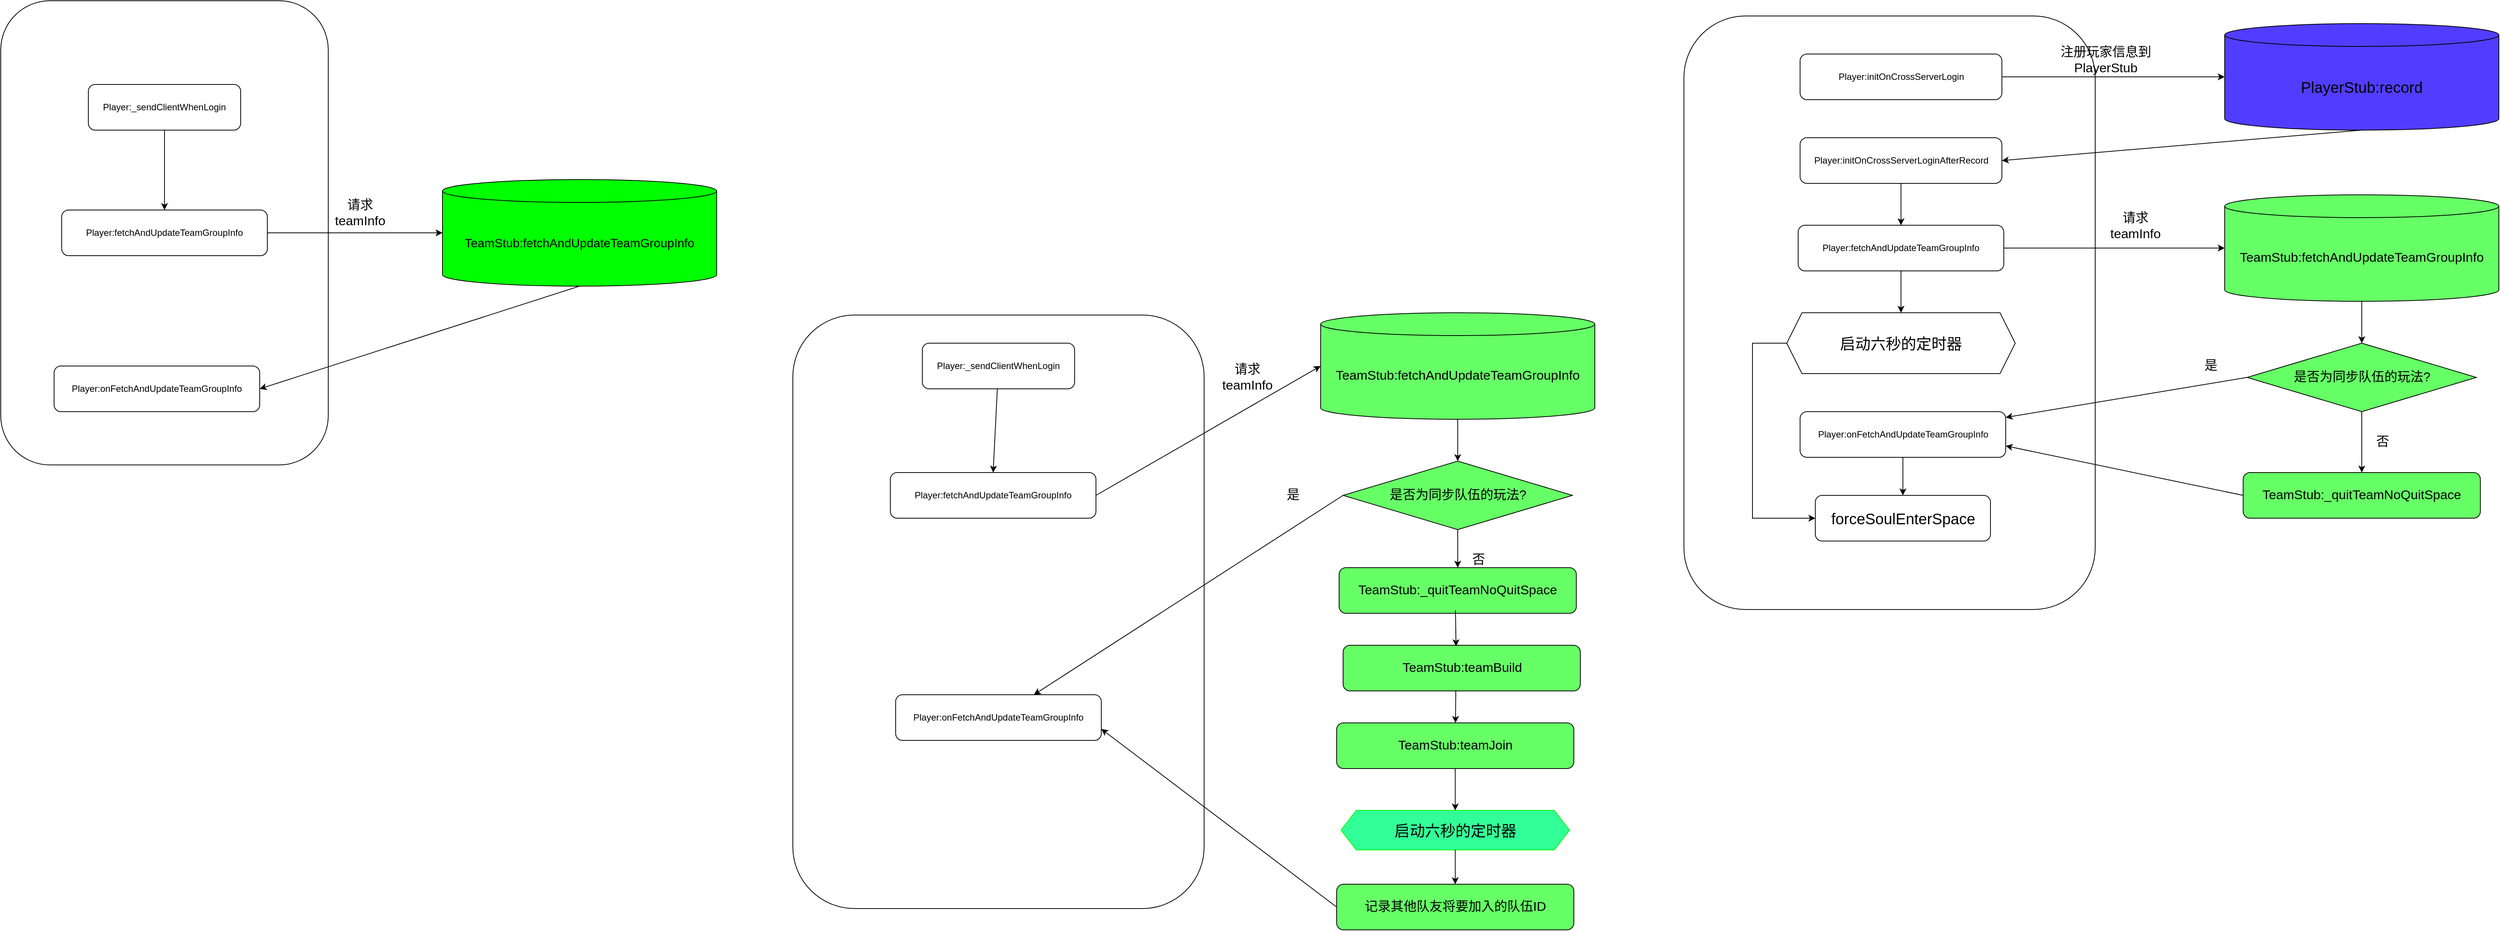<mxfile version="20.0.4" type="github">
  <diagram id="rwdfcXLqar5d2yC7gLK0" name="Page-1">
    <mxGraphModel dx="1673" dy="908" grid="0" gridSize="10" guides="1" tooltips="1" connect="1" arrows="1" fold="1" page="1" pageScale="1" pageWidth="1920" pageHeight="1200" math="0" shadow="0">
      <root>
        <mxCell id="0" />
        <mxCell id="1" parent="0" />
        <mxCell id="VfFvClQi_rvXctgVRvRW-2" value="" style="rounded=1;whiteSpace=wrap;html=1;" vertex="1" parent="1">
          <mxGeometry x="20" y="20" width="430" height="610" as="geometry" />
        </mxCell>
        <mxCell id="VfFvClQi_rvXctgVRvRW-3" value="Player:_sendClientWhenLogin" style="rounded=1;whiteSpace=wrap;html=1;" vertex="1" parent="1">
          <mxGeometry x="135" y="130" width="200" height="60" as="geometry" />
        </mxCell>
        <mxCell id="VfFvClQi_rvXctgVRvRW-6" value="&lt;font style=&quot;font-size: 16px;&quot;&gt;TeamStub:fetchAndUpdateTeamGroupInfo&lt;/font&gt;" style="shape=cylinder3;whiteSpace=wrap;html=1;boundedLbl=1;backgroundOutline=1;size=15;fillColor=#00FF00;" vertex="1" parent="1">
          <mxGeometry x="600" y="255" width="360" height="140" as="geometry" />
        </mxCell>
        <mxCell id="VfFvClQi_rvXctgVRvRW-7" value="Player:onFetchAndUpdateTeamGroupInfo" style="rounded=1;whiteSpace=wrap;html=1;" vertex="1" parent="1">
          <mxGeometry x="90" y="500" width="270" height="60" as="geometry" />
        </mxCell>
        <mxCell id="VfFvClQi_rvXctgVRvRW-10" value="" style="endArrow=classic;html=1;rounded=0;entryX=0;entryY=0.5;entryDx=0;entryDy=0;exitX=1;exitY=0.5;exitDx=0;exitDy=0;entryPerimeter=0;" edge="1" parent="1" source="VfFvClQi_rvXctgVRvRW-5" target="VfFvClQi_rvXctgVRvRW-6">
          <mxGeometry width="50" height="50" relative="1" as="geometry">
            <mxPoint x="380" y="320" as="sourcePoint" />
            <mxPoint x="380" y="390" as="targetPoint" />
          </mxGeometry>
        </mxCell>
        <mxCell id="VfFvClQi_rvXctgVRvRW-11" value="" style="endArrow=classic;html=1;rounded=0;exitX=0.5;exitY=1;exitDx=0;exitDy=0;exitPerimeter=0;entryX=1;entryY=0.5;entryDx=0;entryDy=0;" edge="1" parent="1" source="VfFvClQi_rvXctgVRvRW-6" target="VfFvClQi_rvXctgVRvRW-7">
          <mxGeometry width="50" height="50" relative="1" as="geometry">
            <mxPoint x="520" y="540" as="sourcePoint" />
            <mxPoint x="570" y="490" as="targetPoint" />
          </mxGeometry>
        </mxCell>
        <mxCell id="VfFvClQi_rvXctgVRvRW-5" value="Player:fetchAndUpdateTeamGroupInfo" style="rounded=1;whiteSpace=wrap;html=1;" vertex="1" parent="1">
          <mxGeometry x="100" y="295" width="270" height="60" as="geometry" />
        </mxCell>
        <mxCell id="VfFvClQi_rvXctgVRvRW-17" value="" style="endArrow=classic;html=1;rounded=0;exitX=0.5;exitY=1;exitDx=0;exitDy=0;entryX=0.5;entryY=0;entryDx=0;entryDy=0;" edge="1" parent="1" source="VfFvClQi_rvXctgVRvRW-3" target="VfFvClQi_rvXctgVRvRW-5">
          <mxGeometry width="50" height="50" relative="1" as="geometry">
            <mxPoint x="220" y="250" as="sourcePoint" />
            <mxPoint x="240" y="290" as="targetPoint" />
          </mxGeometry>
        </mxCell>
        <mxCell id="VfFvClQi_rvXctgVRvRW-18" value="" style="rounded=1;whiteSpace=wrap;html=1;" vertex="1" parent="1">
          <mxGeometry x="2230" y="40" width="540" height="780" as="geometry" />
        </mxCell>
        <mxCell id="VfFvClQi_rvXctgVRvRW-19" value="Player:initOnCrossServerLoginAfterRecord" style="rounded=1;whiteSpace=wrap;html=1;" vertex="1" parent="1">
          <mxGeometry x="2382.5" y="200" width="265" height="60" as="geometry" />
        </mxCell>
        <mxCell id="VfFvClQi_rvXctgVRvRW-20" value="&lt;font style=&quot;font-size: 17px;&quot;&gt;TeamStub:fetchAndUpdateTeamGroupInfo&lt;/font&gt;" style="shape=cylinder3;whiteSpace=wrap;html=1;boundedLbl=1;backgroundOutline=1;size=15;fillColor=#66FF66;" vertex="1" parent="1">
          <mxGeometry x="2940" y="275" width="360" height="140" as="geometry" />
        </mxCell>
        <mxCell id="VfFvClQi_rvXctgVRvRW-21" value="Player:onFetchAndUpdateTeamGroupInfo" style="rounded=1;whiteSpace=wrap;html=1;" vertex="1" parent="1">
          <mxGeometry x="2382.5" y="560" width="270" height="60" as="geometry" />
        </mxCell>
        <mxCell id="VfFvClQi_rvXctgVRvRW-22" value="" style="endArrow=classic;html=1;rounded=0;entryX=0;entryY=0.5;entryDx=0;entryDy=0;exitX=1;exitY=0.5;exitDx=0;exitDy=0;entryPerimeter=0;" edge="1" parent="1" source="VfFvClQi_rvXctgVRvRW-24" target="VfFvClQi_rvXctgVRvRW-20">
          <mxGeometry width="50" height="50" relative="1" as="geometry">
            <mxPoint x="2660" y="340" as="sourcePoint" />
            <mxPoint x="2660" y="410" as="targetPoint" />
          </mxGeometry>
        </mxCell>
        <mxCell id="VfFvClQi_rvXctgVRvRW-23" value="" style="endArrow=classic;html=1;rounded=0;exitX=0.5;exitY=1;exitDx=0;exitDy=0;exitPerimeter=0;" edge="1" parent="1" source="VfFvClQi_rvXctgVRvRW-20" target="VfFvClQi_rvXctgVRvRW-45">
          <mxGeometry width="50" height="50" relative="1" as="geometry">
            <mxPoint x="2800" y="560" as="sourcePoint" />
            <mxPoint x="2850" y="510" as="targetPoint" />
          </mxGeometry>
        </mxCell>
        <mxCell id="VfFvClQi_rvXctgVRvRW-24" value="Player:fetchAndUpdateTeamGroupInfo" style="rounded=1;whiteSpace=wrap;html=1;" vertex="1" parent="1">
          <mxGeometry x="2380" y="315" width="270" height="60" as="geometry" />
        </mxCell>
        <mxCell id="VfFvClQi_rvXctgVRvRW-25" value="" style="endArrow=classic;html=1;rounded=0;exitX=0.5;exitY=1;exitDx=0;exitDy=0;entryX=0.5;entryY=0;entryDx=0;entryDy=0;" edge="1" parent="1" source="VfFvClQi_rvXctgVRvRW-19" target="VfFvClQi_rvXctgVRvRW-24">
          <mxGeometry width="50" height="50" relative="1" as="geometry">
            <mxPoint x="2500" y="270" as="sourcePoint" />
            <mxPoint x="2520" y="310" as="targetPoint" />
          </mxGeometry>
        </mxCell>
        <mxCell id="VfFvClQi_rvXctgVRvRW-26" value="&lt;font style=&quot;font-size: 20px;&quot;&gt;PlayerStub:record&lt;/font&gt;" style="shape=cylinder3;whiteSpace=wrap;html=1;boundedLbl=1;backgroundOutline=1;size=15;fillColor=#513DFF;" vertex="1" parent="1">
          <mxGeometry x="2940" y="50" width="360" height="140" as="geometry" />
        </mxCell>
        <mxCell id="VfFvClQi_rvXctgVRvRW-27" value="Player:initOnCrossServerLogin" style="rounded=1;whiteSpace=wrap;html=1;" vertex="1" parent="1">
          <mxGeometry x="2382.5" y="90" width="265" height="60" as="geometry" />
        </mxCell>
        <mxCell id="VfFvClQi_rvXctgVRvRW-28" value="启动六秒的定时器" style="shape=hexagon;perimeter=hexagonPerimeter2;whiteSpace=wrap;html=1;fixedSize=1;fontSize=20;" vertex="1" parent="1">
          <mxGeometry x="2365" y="430" width="300" height="80" as="geometry" />
        </mxCell>
        <mxCell id="VfFvClQi_rvXctgVRvRW-29" value="forceSoulEnterSpace" style="rounded=1;whiteSpace=wrap;html=1;fontSize=20;" vertex="1" parent="1">
          <mxGeometry x="2402.5" y="670" width="230" height="60" as="geometry" />
        </mxCell>
        <mxCell id="VfFvClQi_rvXctgVRvRW-30" value="" style="endArrow=classic;html=1;rounded=0;fontSize=17;entryX=0;entryY=0.5;entryDx=0;entryDy=0;entryPerimeter=0;" edge="1" parent="1" source="VfFvClQi_rvXctgVRvRW-27" target="VfFvClQi_rvXctgVRvRW-26">
          <mxGeometry width="50" height="50" relative="1" as="geometry">
            <mxPoint x="2690" y="120" as="sourcePoint" />
            <mxPoint x="2740" y="70" as="targetPoint" />
          </mxGeometry>
        </mxCell>
        <mxCell id="VfFvClQi_rvXctgVRvRW-32" value="" style="endArrow=classic;html=1;rounded=0;fontSize=17;exitX=0.5;exitY=1;exitDx=0;exitDy=0;exitPerimeter=0;entryX=1;entryY=0.5;entryDx=0;entryDy=0;" edge="1" parent="1" source="VfFvClQi_rvXctgVRvRW-26" target="VfFvClQi_rvXctgVRvRW-19">
          <mxGeometry width="50" height="50" relative="1" as="geometry">
            <mxPoint x="2820" y="260" as="sourcePoint" />
            <mxPoint x="2870" y="210" as="targetPoint" />
          </mxGeometry>
        </mxCell>
        <mxCell id="VfFvClQi_rvXctgVRvRW-33" value="" style="endArrow=classic;html=1;rounded=0;fontSize=17;entryX=0.5;entryY=0;entryDx=0;entryDy=0;exitX=0.5;exitY=1;exitDx=0;exitDy=0;" edge="1" parent="1" source="VfFvClQi_rvXctgVRvRW-24" target="VfFvClQi_rvXctgVRvRW-28">
          <mxGeometry width="50" height="50" relative="1" as="geometry">
            <mxPoint x="2490" y="410" as="sourcePoint" />
            <mxPoint x="2540" y="360" as="targetPoint" />
          </mxGeometry>
        </mxCell>
        <mxCell id="VfFvClQi_rvXctgVRvRW-40" value="" style="endArrow=classic;html=1;rounded=0;fontSize=17;exitX=0.5;exitY=1;exitDx=0;exitDy=0;" edge="1" parent="1" source="VfFvClQi_rvXctgVRvRW-21" target="VfFvClQi_rvXctgVRvRW-29">
          <mxGeometry width="50" height="50" relative="1" as="geometry">
            <mxPoint x="2500" y="680" as="sourcePoint" />
            <mxPoint x="2550" y="630" as="targetPoint" />
          </mxGeometry>
        </mxCell>
        <mxCell id="VfFvClQi_rvXctgVRvRW-41" value="" style="endArrow=classic;html=1;rounded=0;fontSize=17;exitX=0;exitY=0.5;exitDx=0;exitDy=0;entryX=0;entryY=0.5;entryDx=0;entryDy=0;" edge="1" parent="1" source="VfFvClQi_rvXctgVRvRW-28" target="VfFvClQi_rvXctgVRvRW-29">
          <mxGeometry width="50" height="50" relative="1" as="geometry">
            <mxPoint x="2290" y="500" as="sourcePoint" />
            <mxPoint x="2320" y="710" as="targetPoint" />
            <Array as="points">
              <mxPoint x="2320" y="470" />
              <mxPoint x="2320" y="700" />
            </Array>
          </mxGeometry>
        </mxCell>
        <mxCell id="VfFvClQi_rvXctgVRvRW-42" value="请求teamInfo" style="text;html=1;strokeColor=none;fillColor=none;align=center;verticalAlign=middle;whiteSpace=wrap;rounded=0;fontSize=17;" vertex="1" parent="1">
          <mxGeometry x="462" y="284" width="60" height="30" as="geometry" />
        </mxCell>
        <mxCell id="VfFvClQi_rvXctgVRvRW-43" value="注册玩家信息到PlayerStub" style="text;html=1;strokeColor=none;fillColor=none;align=center;verticalAlign=middle;whiteSpace=wrap;rounded=0;fontSize=17;" vertex="1" parent="1">
          <mxGeometry x="2700" y="83" width="168" height="30" as="geometry" />
        </mxCell>
        <mxCell id="VfFvClQi_rvXctgVRvRW-44" value="请求teamInfo" style="text;html=1;strokeColor=none;fillColor=none;align=center;verticalAlign=middle;whiteSpace=wrap;rounded=0;fontSize=17;" vertex="1" parent="1">
          <mxGeometry x="2793" y="301" width="60" height="30" as="geometry" />
        </mxCell>
        <mxCell id="VfFvClQi_rvXctgVRvRW-45" value="是否为同步队伍的玩法?" style="rhombus;whiteSpace=wrap;html=1;fontSize=17;fillColor=#66FF66;" vertex="1" parent="1">
          <mxGeometry x="2969.5" y="470" width="301" height="90" as="geometry" />
        </mxCell>
        <mxCell id="VfFvClQi_rvXctgVRvRW-47" value="TeamStub:_quitTeamNoQuitSpace" style="rounded=1;whiteSpace=wrap;html=1;fontSize=17;fillColor=#66FF66;" vertex="1" parent="1">
          <mxGeometry x="2964.25" y="640" width="311.5" height="60" as="geometry" />
        </mxCell>
        <mxCell id="VfFvClQi_rvXctgVRvRW-48" value="" style="endArrow=classic;html=1;rounded=0;fontSize=17;entryX=0.5;entryY=0;entryDx=0;entryDy=0;exitX=0.5;exitY=1;exitDx=0;exitDy=0;" edge="1" parent="1" source="VfFvClQi_rvXctgVRvRW-45" target="VfFvClQi_rvXctgVRvRW-47">
          <mxGeometry width="50" height="50" relative="1" as="geometry">
            <mxPoint x="3116" y="557" as="sourcePoint" />
            <mxPoint x="3116" y="620" as="targetPoint" />
          </mxGeometry>
        </mxCell>
        <mxCell id="VfFvClQi_rvXctgVRvRW-49" value="" style="endArrow=classic;html=1;rounded=0;fontSize=17;exitX=0;exitY=0.5;exitDx=0;exitDy=0;" edge="1" parent="1" source="VfFvClQi_rvXctgVRvRW-45" target="VfFvClQi_rvXctgVRvRW-21">
          <mxGeometry width="50" height="50" relative="1" as="geometry">
            <mxPoint x="2826" y="564" as="sourcePoint" />
            <mxPoint x="2876" y="514" as="targetPoint" />
          </mxGeometry>
        </mxCell>
        <mxCell id="VfFvClQi_rvXctgVRvRW-50" value="" style="endArrow=classic;html=1;rounded=0;fontSize=17;exitX=0;exitY=0.5;exitDx=0;exitDy=0;entryX=1;entryY=0.75;entryDx=0;entryDy=0;" edge="1" parent="1" source="VfFvClQi_rvXctgVRvRW-47" target="VfFvClQi_rvXctgVRvRW-21">
          <mxGeometry width="50" height="50" relative="1" as="geometry">
            <mxPoint x="2781" y="670" as="sourcePoint" />
            <mxPoint x="2831" y="620" as="targetPoint" />
          </mxGeometry>
        </mxCell>
        <mxCell id="VfFvClQi_rvXctgVRvRW-51" value="否" style="text;html=1;strokeColor=none;fillColor=none;align=center;verticalAlign=middle;whiteSpace=wrap;rounded=0;fontSize=17;" vertex="1" parent="1">
          <mxGeometry x="3124" y="585" width="47" height="30" as="geometry" />
        </mxCell>
        <mxCell id="VfFvClQi_rvXctgVRvRW-52" value="是" style="text;html=1;strokeColor=none;fillColor=none;align=center;verticalAlign=middle;whiteSpace=wrap;rounded=0;fontSize=17;" vertex="1" parent="1">
          <mxGeometry x="2892" y="485" width="60" height="30" as="geometry" />
        </mxCell>
        <mxCell id="VfFvClQi_rvXctgVRvRW-54" value="" style="rounded=1;whiteSpace=wrap;html=1;" vertex="1" parent="1">
          <mxGeometry x="1060" y="433" width="540" height="780" as="geometry" />
        </mxCell>
        <mxCell id="VfFvClQi_rvXctgVRvRW-56" value="&lt;font style=&quot;font-size: 17px;&quot;&gt;TeamStub:fetchAndUpdateTeamGroupInfo&lt;/font&gt;" style="shape=cylinder3;whiteSpace=wrap;html=1;boundedLbl=1;backgroundOutline=1;size=15;fillColor=#66FF66;" vertex="1" parent="1">
          <mxGeometry x="1753" y="430" width="360" height="140" as="geometry" />
        </mxCell>
        <mxCell id="VfFvClQi_rvXctgVRvRW-57" value="Player:onFetchAndUpdateTeamGroupInfo" style="rounded=1;whiteSpace=wrap;html=1;" vertex="1" parent="1">
          <mxGeometry x="1195" y="932" width="270" height="60" as="geometry" />
        </mxCell>
        <mxCell id="VfFvClQi_rvXctgVRvRW-58" value="" style="endArrow=classic;html=1;rounded=0;entryX=0;entryY=0.5;entryDx=0;entryDy=0;exitX=1;exitY=0.5;exitDx=0;exitDy=0;entryPerimeter=0;" edge="1" parent="1" source="VfFvClQi_rvXctgVRvRW-60" target="VfFvClQi_rvXctgVRvRW-56">
          <mxGeometry width="50" height="50" relative="1" as="geometry">
            <mxPoint x="1475" y="636" as="sourcePoint" />
            <mxPoint x="1475" y="706" as="targetPoint" />
          </mxGeometry>
        </mxCell>
        <mxCell id="VfFvClQi_rvXctgVRvRW-59" value="" style="endArrow=classic;html=1;rounded=0;exitX=0.5;exitY=1;exitDx=0;exitDy=0;exitPerimeter=0;" edge="1" parent="1" source="VfFvClQi_rvXctgVRvRW-56" target="VfFvClQi_rvXctgVRvRW-73">
          <mxGeometry width="50" height="50" relative="1" as="geometry">
            <mxPoint x="1613" y="715" as="sourcePoint" />
            <mxPoint x="1663" y="665" as="targetPoint" />
          </mxGeometry>
        </mxCell>
        <mxCell id="VfFvClQi_rvXctgVRvRW-60" value="Player:fetchAndUpdateTeamGroupInfo" style="rounded=1;whiteSpace=wrap;html=1;" vertex="1" parent="1">
          <mxGeometry x="1188" y="640" width="270" height="60" as="geometry" />
        </mxCell>
        <mxCell id="VfFvClQi_rvXctgVRvRW-61" value="" style="endArrow=classic;html=1;rounded=0;entryX=0.5;entryY=0;entryDx=0;entryDy=0;" edge="1" parent="1" source="VfFvClQi_rvXctgVRvRW-80" target="VfFvClQi_rvXctgVRvRW-60">
          <mxGeometry width="50" height="50" relative="1" as="geometry">
            <mxPoint x="1315" y="566" as="sourcePoint" />
            <mxPoint x="1335" y="606" as="targetPoint" />
          </mxGeometry>
        </mxCell>
        <mxCell id="VfFvClQi_rvXctgVRvRW-72" value="请求teamInfo" style="text;html=1;strokeColor=none;fillColor=none;align=center;verticalAlign=middle;whiteSpace=wrap;rounded=0;fontSize=17;" vertex="1" parent="1">
          <mxGeometry x="1627" y="500" width="60" height="30" as="geometry" />
        </mxCell>
        <mxCell id="VfFvClQi_rvXctgVRvRW-73" value="是否为同步队伍的玩法?" style="rhombus;whiteSpace=wrap;html=1;fontSize=17;fillColor=#66FF66;" vertex="1" parent="1">
          <mxGeometry x="1782.5" y="625" width="301" height="90" as="geometry" />
        </mxCell>
        <mxCell id="VfFvClQi_rvXctgVRvRW-74" value="TeamStub:_quitTeamNoQuitSpace" style="rounded=1;whiteSpace=wrap;html=1;fontSize=17;fillColor=#66FF66;" vertex="1" parent="1">
          <mxGeometry x="1777.25" y="765" width="311.5" height="60" as="geometry" />
        </mxCell>
        <mxCell id="VfFvClQi_rvXctgVRvRW-75" value="" style="endArrow=classic;html=1;rounded=0;fontSize=17;entryX=0.5;entryY=0;entryDx=0;entryDy=0;exitX=0.5;exitY=1;exitDx=0;exitDy=0;" edge="1" parent="1" source="VfFvClQi_rvXctgVRvRW-73" target="VfFvClQi_rvXctgVRvRW-74">
          <mxGeometry width="50" height="50" relative="1" as="geometry">
            <mxPoint x="1929" y="712" as="sourcePoint" />
            <mxPoint x="1929" y="775" as="targetPoint" />
          </mxGeometry>
        </mxCell>
        <mxCell id="VfFvClQi_rvXctgVRvRW-76" value="" style="endArrow=classic;html=1;rounded=0;fontSize=17;exitX=0;exitY=0.5;exitDx=0;exitDy=0;" edge="1" parent="1" source="VfFvClQi_rvXctgVRvRW-73" target="VfFvClQi_rvXctgVRvRW-57">
          <mxGeometry width="50" height="50" relative="1" as="geometry">
            <mxPoint x="1641" y="860" as="sourcePoint" />
            <mxPoint x="1691" y="810" as="targetPoint" />
          </mxGeometry>
        </mxCell>
        <mxCell id="VfFvClQi_rvXctgVRvRW-77" value="" style="endArrow=classic;html=1;rounded=0;fontSize=17;entryX=1;entryY=0.75;entryDx=0;entryDy=0;exitX=0;exitY=0.5;exitDx=0;exitDy=0;" edge="1" parent="1" source="VfFvClQi_rvXctgVRvRW-84" target="VfFvClQi_rvXctgVRvRW-57">
          <mxGeometry width="50" height="50" relative="1" as="geometry">
            <mxPoint x="1766" y="1101" as="sourcePoint" />
            <mxPoint x="1646" y="916" as="targetPoint" />
          </mxGeometry>
        </mxCell>
        <mxCell id="VfFvClQi_rvXctgVRvRW-78" value="否" style="text;html=1;strokeColor=none;fillColor=none;align=center;verticalAlign=middle;whiteSpace=wrap;rounded=0;fontSize=17;" vertex="1" parent="1">
          <mxGeometry x="1937" y="740" width="47" height="30" as="geometry" />
        </mxCell>
        <mxCell id="VfFvClQi_rvXctgVRvRW-79" value="是" style="text;html=1;strokeColor=none;fillColor=none;align=center;verticalAlign=middle;whiteSpace=wrap;rounded=0;fontSize=17;" vertex="1" parent="1">
          <mxGeometry x="1687" y="655" width="60" height="30" as="geometry" />
        </mxCell>
        <mxCell id="VfFvClQi_rvXctgVRvRW-80" value="Player:_sendClientWhenLogin" style="rounded=1;whiteSpace=wrap;html=1;" vertex="1" parent="1">
          <mxGeometry x="1230" y="470" width="200" height="60" as="geometry" />
        </mxCell>
        <mxCell id="VfFvClQi_rvXctgVRvRW-81" value="TeamStub:teamBuild" style="rounded=1;whiteSpace=wrap;html=1;fontSize=17;fillColor=#66FF66;" vertex="1" parent="1">
          <mxGeometry x="1782.5" y="867" width="311.5" height="60" as="geometry" />
        </mxCell>
        <mxCell id="VfFvClQi_rvXctgVRvRW-82" value="TeamStub:teamJoin" style="rounded=1;whiteSpace=wrap;html=1;fontSize=17;fillColor=#66FF66;" vertex="1" parent="1">
          <mxGeometry x="1774" y="969" width="311.5" height="60" as="geometry" />
        </mxCell>
        <mxCell id="VfFvClQi_rvXctgVRvRW-83" value="启动六秒的定时器" style="shape=hexagon;perimeter=hexagonPerimeter2;whiteSpace=wrap;html=1;fixedSize=1;fontSize=20;strokeColor=#00FF00;fillColor=#33FF99;" vertex="1" parent="1">
          <mxGeometry x="1779.75" y="1084" width="300" height="52" as="geometry" />
        </mxCell>
        <mxCell id="VfFvClQi_rvXctgVRvRW-84" value="记录其他队友将要加入的队伍ID" style="rounded=1;whiteSpace=wrap;html=1;fontSize=17;fillColor=#66FF66;" vertex="1" parent="1">
          <mxGeometry x="1774" y="1181" width="311.5" height="60" as="geometry" />
        </mxCell>
        <mxCell id="VfFvClQi_rvXctgVRvRW-86" value="" style="endArrow=classic;html=1;rounded=0;fontSize=17;entryX=0.476;entryY=0.022;entryDx=0;entryDy=0;entryPerimeter=0;" edge="1" parent="1" target="VfFvClQi_rvXctgVRvRW-81">
          <mxGeometry width="50" height="50" relative="1" as="geometry">
            <mxPoint x="1930" y="821" as="sourcePoint" />
            <mxPoint x="1943" y="775" as="targetPoint" />
          </mxGeometry>
        </mxCell>
        <mxCell id="VfFvClQi_rvXctgVRvRW-89" value="" style="endArrow=classic;html=1;rounded=0;fontSize=17;exitX=0.475;exitY=0.985;exitDx=0;exitDy=0;exitPerimeter=0;" edge="1" parent="1" source="VfFvClQi_rvXctgVRvRW-81" target="VfFvClQi_rvXctgVRvRW-82">
          <mxGeometry width="50" height="50" relative="1" as="geometry">
            <mxPoint x="1900" y="1108" as="sourcePoint" />
            <mxPoint x="1950" y="1058" as="targetPoint" />
          </mxGeometry>
        </mxCell>
        <mxCell id="VfFvClQi_rvXctgVRvRW-93" value="" style="endArrow=classic;html=1;rounded=0;fontSize=17;entryX=0.5;entryY=0;entryDx=0;entryDy=0;exitX=0.5;exitY=1;exitDx=0;exitDy=0;" edge="1" parent="1" source="VfFvClQi_rvXctgVRvRW-82" target="VfFvClQi_rvXctgVRvRW-83">
          <mxGeometry width="50" height="50" relative="1" as="geometry">
            <mxPoint x="2093" y="1028" as="sourcePoint" />
            <mxPoint x="2143" y="978" as="targetPoint" />
          </mxGeometry>
        </mxCell>
        <mxCell id="VfFvClQi_rvXctgVRvRW-94" value="" style="endArrow=classic;html=1;rounded=0;fontSize=17;exitX=0.5;exitY=1;exitDx=0;exitDy=0;entryX=0.5;entryY=0;entryDx=0;entryDy=0;" edge="1" parent="1" source="VfFvClQi_rvXctgVRvRW-83" target="VfFvClQi_rvXctgVRvRW-84">
          <mxGeometry width="50" height="50" relative="1" as="geometry">
            <mxPoint x="2135" y="1102" as="sourcePoint" />
            <mxPoint x="2185" y="1052" as="targetPoint" />
          </mxGeometry>
        </mxCell>
      </root>
    </mxGraphModel>
  </diagram>
</mxfile>
